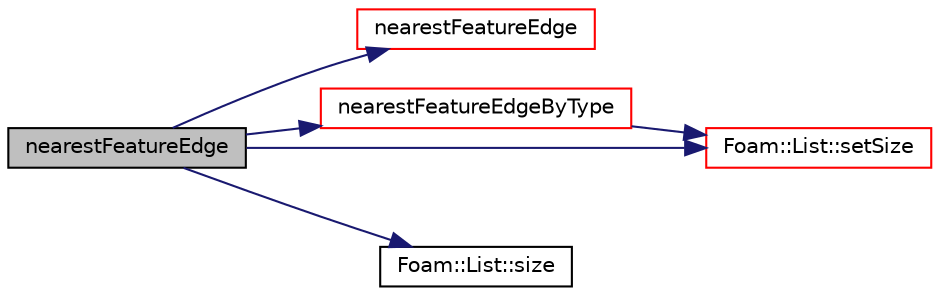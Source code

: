 digraph "nearestFeatureEdge"
{
  bgcolor="transparent";
  edge [fontname="Helvetica",fontsize="10",labelfontname="Helvetica",labelfontsize="10"];
  node [fontname="Helvetica",fontsize="10",shape=record];
  rankdir="LR";
  Node1 [label="nearestFeatureEdge",height=0.2,width=0.4,color="black", fillcolor="grey75", style="filled", fontcolor="black"];
  Node1 -> Node2 [color="midnightblue",fontsize="10",style="solid",fontname="Helvetica"];
  Node2 [label="nearestFeatureEdge",height=0.2,width=0.4,color="red",URL="$a00711.html#a8a656e4e83c968c6ad2d62a10d8168cd",tooltip="Find nearest surface edge for the sample point. "];
  Node1 -> Node3 [color="midnightblue",fontsize="10",style="solid",fontname="Helvetica"];
  Node3 [label="nearestFeatureEdgeByType",height=0.2,width=0.4,color="red",URL="$a00711.html#aa5ca18db499ae56c0c31aa80a695ddea",tooltip="Find the nearest point on each type of feature edge. "];
  Node3 -> Node4 [color="midnightblue",fontsize="10",style="solid",fontname="Helvetica"];
  Node4 [label="Foam::List::setSize",height=0.2,width=0.4,color="red",URL="$a01397.html#aedb985ffeaf1bdbfeccc2a8730405703",tooltip="Reset size of List. "];
  Node1 -> Node4 [color="midnightblue",fontsize="10",style="solid",fontname="Helvetica"];
  Node1 -> Node5 [color="midnightblue",fontsize="10",style="solid",fontname="Helvetica"];
  Node5 [label="Foam::List::size",height=0.2,width=0.4,color="black",URL="$a01397.html#a8a5f6fa29bd4b500caf186f60245b384",tooltip="Override size to be inconsistent with allocated storage. "];
}
